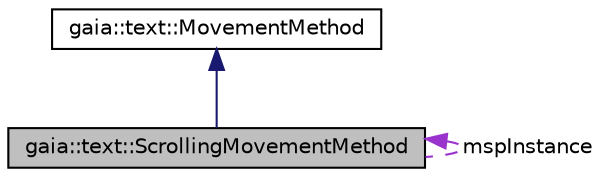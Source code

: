 digraph G
{
  edge [fontname="Helvetica",fontsize="10",labelfontname="Helvetica",labelfontsize="10"];
  node [fontname="Helvetica",fontsize="10",shape=record];
  Node1 [label="gaia::text::ScrollingMovementMethod",height=0.2,width=0.4,color="black", fillcolor="grey75", style="filled" fontcolor="black"];
  Node2 -> Node1 [dir=back,color="midnightblue",fontsize="10",style="solid",fontname="Helvetica"];
  Node2 [label="gaia::text::MovementMethod",height=0.2,width=0.4,color="black", fillcolor="white", style="filled",URL="$d7/d0c/classgaia_1_1text_1_1_movement_method.html",tooltip="Provides cursor positioning, scrolling and text selection functionality in a TextView."];
  Node1 -> Node1 [dir=back,color="darkorchid3",fontsize="10",style="dashed",label="mspInstance",fontname="Helvetica"];
}
